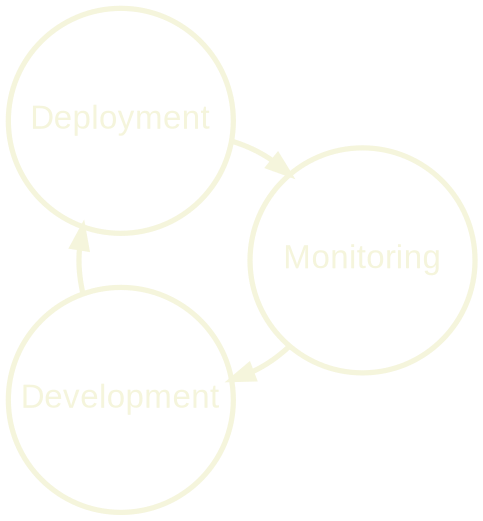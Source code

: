 digraph development {
  rankdir="RL"
  bgcolor="transparent"
  layout=circo
  node [color="#F5F5DC" fontcolor="#F5F5DC" fontname="Arial" shape=circle fontsize=16 fixedsize=true width=1.5 penwidth=2.5]
  graph [overlap=false splines=curved penwidth=2.5]
  edge [color="#F5F5DC" penwidth=2.5 overlap=false]

  "Development" -> "Deployment"
  "Deployment" -> "Monitoring"
  "Monitoring" -> "Development"
}
